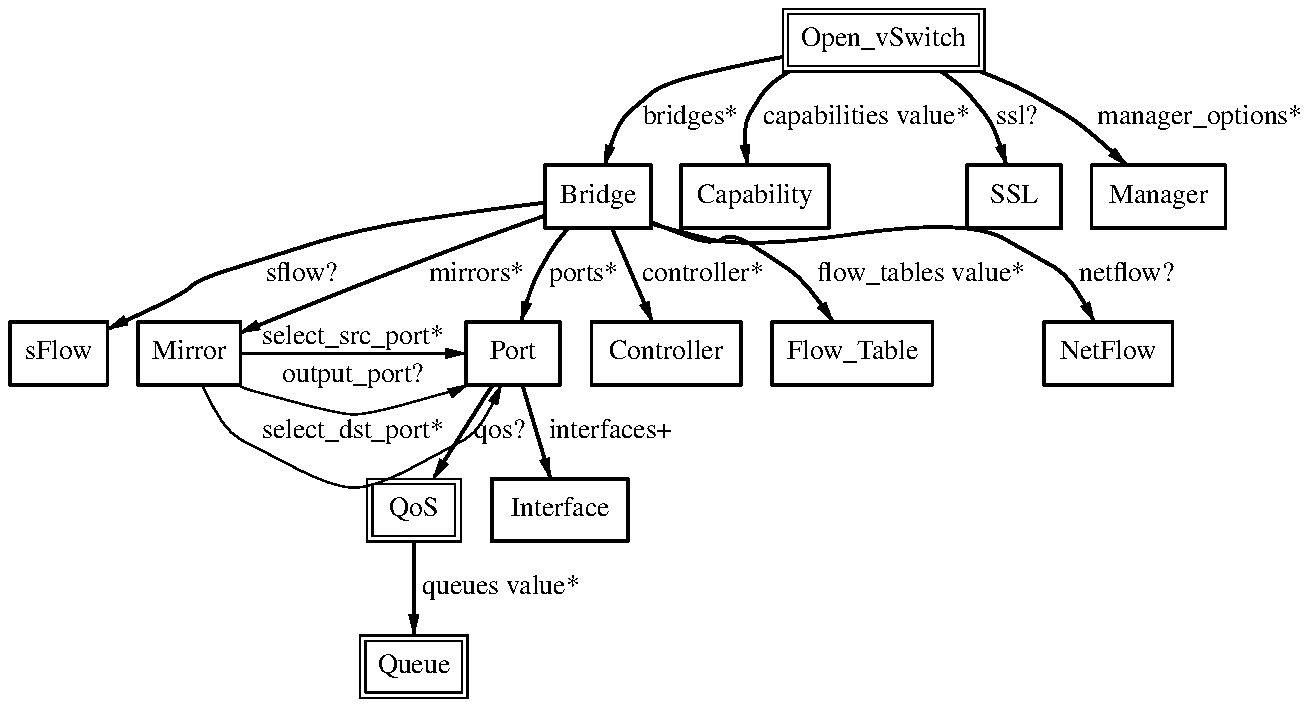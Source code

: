 .\" Generated from vswitch.gv with cksum "3861934566 1103"
.PS
linethick = 1;
linethick = 1;
box at 2.941088544,2.50604 wid 0.5307918022 height 0.313255 "Bridge"
linethick = 1;
box at 0.2436434739,1.7229025 wid 0.4872869478 height 0.313255 "sFlow"
linethick = 1;
box at 0.896285206,1.7229025 wid 0.5133873544 height 0.313255 "Mirror"
linethick = 1;
box at 2.514748489,1.7229025 wid 0.4698825 height 0.313255 "Port"
linethick = 1;
box at 3.280469011,1.7229025 wid 0.748303544 height 0.313255 "Controller"
linethick = 1;
box at 4.211525522,1.7229025 wid 0.800554478 height 0.313255 "Flow_Table"
linethick = 1;
box at 5.490670989,1.7229025 wid 0.643926978 height 0.313255 "NetFlow"
linethick = 0.5;
box at 2.018740522,0.939765 wid 0.4698825 height 0.313255 "QoS"
box at 2.018740522,0.939765 wid 0.414326944444444 height 0.257699444444444
linethick = 0.5;
box at 2.018740522,0.1566275 wid 0.5394940261 height 0.313255 "Queue"
box at 2.018740522,0.1566275 wid 0.483938470544444 height 0.257699444444444
linethick = 0.5;
box at 4.368153022,3.2891775 wid 1.009370261 height 0.313255 "Open_vSwitch"
box at 4.368153022,3.2891775 wid 0.953814705444444 height 0.257699444444444
linethick = 1;
box at 3.724226044,2.50604 wid 0.739657706 height 0.313255 "Capability"
linethick = 1;
box at 5.020788489,2.50604 wid 0.4698825 height 0.313255 "SSL"
linethick = 1;
box at 5.743029217,2.50604 wid 0.669989794 height 0.313255 "Manager"
linethick = 1;
box at 2.749689739,0.939765 wid 0.678698283 height 0.313255 "Interface"
linethick = 1;
spline -> from 2.677515787,2.47659403 to 2.677515787,2.47659403 to 2.342708843,2.434805813 to 1.749967732,2.345778742 to 1.261728489,2.192785 to 0.937948121,2.091353031 to 0.872853732,2.023376696 to 0.5656006978,1.87953 to 0.5408284924,1.867939565 to 0.5150601361,1.85572262 to 0.4893732261,1.843380373
"sflow?" at 1.457512864,2.11447125
linethick = 1;
spline -> from 2.67645072,2.4120635 to 2.67645072,2.4120635 to 2.505664094,2.350853473 to 2.278992776,2.26859271 to 2.079637294,2.192785 to 1.75736055,2.070239644 to 1.388408811,1.922571237 to 1.149332595,1.825900744
"mirrors*" at 2.331995522,2.11447125
linethick = 1;
spline -> from 2.791164701,2.348347433 to 2.791164701,2.348347433 to 2.751318665,2.300920626 to 2.710846119,2.246978115 to 2.680084478,2.192785 to 2.624575692,2.09504944 to 2.582787475,1.97538603 to 2.555095733,1.881284228
"ports*" at 2.867160364,2.11447125
linethick = 1;
spline -> from 3.009816691,2.34753297 to 3.009816691,2.34753297 to 3.06864598,2.211705602 to 3.153036877,2.016923643 to 3.211928817,1.881158926
"controller*" at 3.463221978,2.11447125
linethick = 1;
spline -> from 3.202531167,2.380675349 to 3.202531167,2.380675349 to 3.228656634,2.369586122 to 3.254970054,2.358935452 to 3.280469011,2.3494125 to 3.514345194,2.262077006 to 3.611015687,2.329489482 to 3.819956772,2.192785 to 3.941687665,2.113155579 to 4.045312419,1.98415717 to 4.115293586,1.881472181
"flow_tables value*" at 4.555228908,2.11447125
linethick = 1;
spline -> from 3.20459865,2.37384639 to 3.20459865,2.37384639 to 3.229847003,2.364386089 to 3.255408611,2.356053506 to 3.280469011,2.3494125 to 3.6838788,2.242968451 to 4.788102675,2.398029676 to 5.151290522,2.192785 to 5.274838294,2.122991786 to 5.365243687,1.987540324 to 5.421504285,1.879905906
"netflow?" at 5.582016147,2.11447125
linethick = 0.5;
spline -> from 1.156286856,1.7229025 to 1.156286856,1.7229025 to 1.466346655,1.7229025 to 1.980084855,1.7229025 to 2.279055427,1.7229025
"select_src_port*" at 1.714194011,1.80121625
linethick = 0.5;
spline -> from 1.135486724,1.565523188 to 1.135486724,1.565523188 to 1.1653086,1.551614666 to 1.196195543,1.539710976 to 1.226894533,1.531441044 to 1.64521526,1.419107801 to 1.784551084,1.414158372 to 2.201493489,1.531441044 to 2.230939459,1.539773627 to 2.260385429,1.551677317 to 2.288703681,1.565523188
"output_port?" at 1.714194011,1.609754794
linethick = 0.5;
spline -> from 0.959750669,1.565147282 to 0.959750669,1.565147282 to 1.013191972,1.455695985 to 1.101216627,1.318302342 to 1.226894533,1.25302 to 1.611321069,1.053476565 to 1.819572993,1.048652438 to 2.201493489,1.25302 to 2.324226798,1.318740899 to 2.407176722,1.456071891 to 2.456733663,1.565460537
"select_dst_port*" at 1.714194011,1.33133375
linethick = 1;
spline -> from 2.412752661,1.563643658 to 2.412752661,1.563643658 to 2.381176557,1.514337321 to 2.346405252,1.4597683 to 2.314578544,1.4096475 to 2.24854439,1.305458887 to 2.174553559,1.187988262 to 2.117102592,1.096580453
"qos?" at 2.449466147,1.33133375
linethick = 1;
spline -> from 2.562300598,1.56439547 to 2.562300598,1.56439547 to 2.603023748,1.428568102 to 2.661477131,1.233786143 to 2.702200281,1.098021426
"interfaces+" at 3.002047967,1.33133375
linethick = 1;
spline -> from 2.018740522,0.78125797 to 2.018740522,0.78125797 to 2.018740522,0.645430602 to 2.018740522,0.4506737034 to 2.018740522,0.3148713958
"queues value*" at 2.453851717,0.54819625
linethick = 1;
spline -> from 3.86180764,3.204786603 to 3.86180764,3.204786603 to 3.57799861,3.148776609 to 3.259543577,3.06864598 to 3.149966978,2.9759225 to 3.055927827,2.89635573 to 3.002549175,2.76604165 to 2.973353809,2.662792802
"bridges*" at 3.402325206,2.89760875
linethick = 1;
spline -> from 3.893947603,3.131046376 to 3.893947603,3.131046376 to 3.830231536,3.090197924 to 3.773156475,3.039262661 to 3.732934533,2.9759225 to 3.674794405,2.884326738 to 3.674731754,2.76102957 to 3.688076417,2.663795218
"capabilities value*" at 4.281130783,2.89760875
linethick = 1;
spline -> from 4.655721112,3.132236745 to 4.655721112,3.132236745 to 4.71887332,3.087942488 to 4.781211065,3.035378299 to 4.829327033,2.9759225 to 4.90306726,2.884890597 to 4.951872389,2.761593429 to 4.981694265,2.664171124
"ssl?" at 5.033819897,2.89760875
linethick = 1;
spline -> from 4.850878977,3.131798188 to 4.850878977,3.131798188 to 4.961395341,3.087817186 to 5.076109322,3.03544095 to 5.177415989,2.9759225 to 5.326024161,2.888587006 to 5.475133541,2.762721147 to 5.582955912,2.663231359
"manager_options*" at 5.947522081,2.89760875
.PE
